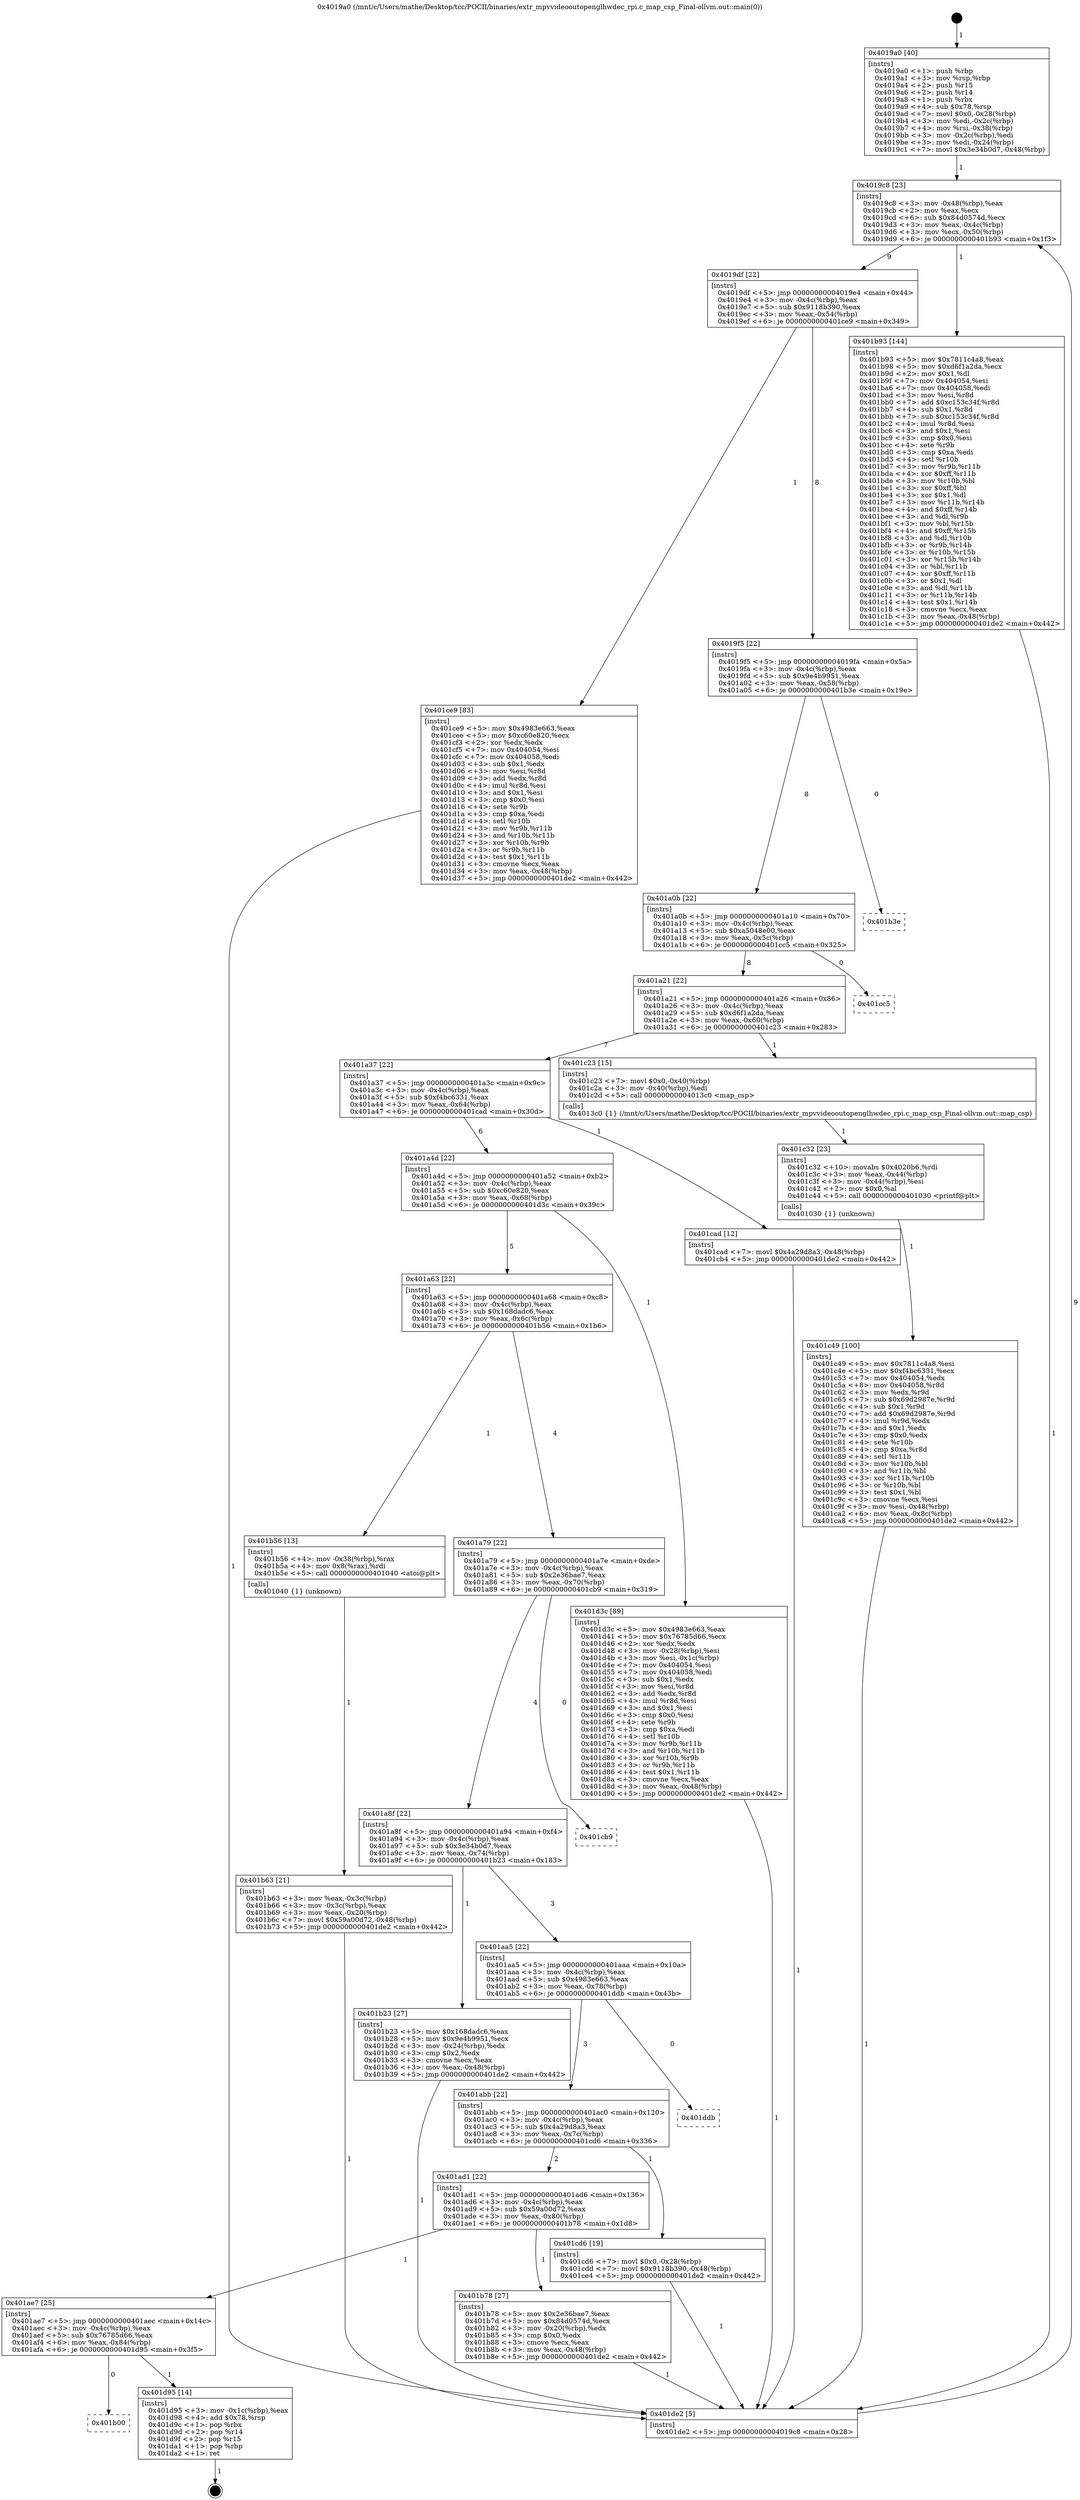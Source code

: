 digraph "0x4019a0" {
  label = "0x4019a0 (/mnt/c/Users/mathe/Desktop/tcc/POCII/binaries/extr_mpvvideooutopenglhwdec_rpi.c_map_csp_Final-ollvm.out::main(0))"
  labelloc = "t"
  node[shape=record]

  Entry [label="",width=0.3,height=0.3,shape=circle,fillcolor=black,style=filled]
  "0x4019c8" [label="{
     0x4019c8 [23]\l
     | [instrs]\l
     &nbsp;&nbsp;0x4019c8 \<+3\>: mov -0x48(%rbp),%eax\l
     &nbsp;&nbsp;0x4019cb \<+2\>: mov %eax,%ecx\l
     &nbsp;&nbsp;0x4019cd \<+6\>: sub $0x84d0574d,%ecx\l
     &nbsp;&nbsp;0x4019d3 \<+3\>: mov %eax,-0x4c(%rbp)\l
     &nbsp;&nbsp;0x4019d6 \<+3\>: mov %ecx,-0x50(%rbp)\l
     &nbsp;&nbsp;0x4019d9 \<+6\>: je 0000000000401b93 \<main+0x1f3\>\l
  }"]
  "0x401b93" [label="{
     0x401b93 [144]\l
     | [instrs]\l
     &nbsp;&nbsp;0x401b93 \<+5\>: mov $0x7811c4a8,%eax\l
     &nbsp;&nbsp;0x401b98 \<+5\>: mov $0xd6f1a2da,%ecx\l
     &nbsp;&nbsp;0x401b9d \<+2\>: mov $0x1,%dl\l
     &nbsp;&nbsp;0x401b9f \<+7\>: mov 0x404054,%esi\l
     &nbsp;&nbsp;0x401ba6 \<+7\>: mov 0x404058,%edi\l
     &nbsp;&nbsp;0x401bad \<+3\>: mov %esi,%r8d\l
     &nbsp;&nbsp;0x401bb0 \<+7\>: add $0xc153c34f,%r8d\l
     &nbsp;&nbsp;0x401bb7 \<+4\>: sub $0x1,%r8d\l
     &nbsp;&nbsp;0x401bbb \<+7\>: sub $0xc153c34f,%r8d\l
     &nbsp;&nbsp;0x401bc2 \<+4\>: imul %r8d,%esi\l
     &nbsp;&nbsp;0x401bc6 \<+3\>: and $0x1,%esi\l
     &nbsp;&nbsp;0x401bc9 \<+3\>: cmp $0x0,%esi\l
     &nbsp;&nbsp;0x401bcc \<+4\>: sete %r9b\l
     &nbsp;&nbsp;0x401bd0 \<+3\>: cmp $0xa,%edi\l
     &nbsp;&nbsp;0x401bd3 \<+4\>: setl %r10b\l
     &nbsp;&nbsp;0x401bd7 \<+3\>: mov %r9b,%r11b\l
     &nbsp;&nbsp;0x401bda \<+4\>: xor $0xff,%r11b\l
     &nbsp;&nbsp;0x401bde \<+3\>: mov %r10b,%bl\l
     &nbsp;&nbsp;0x401be1 \<+3\>: xor $0xff,%bl\l
     &nbsp;&nbsp;0x401be4 \<+3\>: xor $0x1,%dl\l
     &nbsp;&nbsp;0x401be7 \<+3\>: mov %r11b,%r14b\l
     &nbsp;&nbsp;0x401bea \<+4\>: and $0xff,%r14b\l
     &nbsp;&nbsp;0x401bee \<+3\>: and %dl,%r9b\l
     &nbsp;&nbsp;0x401bf1 \<+3\>: mov %bl,%r15b\l
     &nbsp;&nbsp;0x401bf4 \<+4\>: and $0xff,%r15b\l
     &nbsp;&nbsp;0x401bf8 \<+3\>: and %dl,%r10b\l
     &nbsp;&nbsp;0x401bfb \<+3\>: or %r9b,%r14b\l
     &nbsp;&nbsp;0x401bfe \<+3\>: or %r10b,%r15b\l
     &nbsp;&nbsp;0x401c01 \<+3\>: xor %r15b,%r14b\l
     &nbsp;&nbsp;0x401c04 \<+3\>: or %bl,%r11b\l
     &nbsp;&nbsp;0x401c07 \<+4\>: xor $0xff,%r11b\l
     &nbsp;&nbsp;0x401c0b \<+3\>: or $0x1,%dl\l
     &nbsp;&nbsp;0x401c0e \<+3\>: and %dl,%r11b\l
     &nbsp;&nbsp;0x401c11 \<+3\>: or %r11b,%r14b\l
     &nbsp;&nbsp;0x401c14 \<+4\>: test $0x1,%r14b\l
     &nbsp;&nbsp;0x401c18 \<+3\>: cmovne %ecx,%eax\l
     &nbsp;&nbsp;0x401c1b \<+3\>: mov %eax,-0x48(%rbp)\l
     &nbsp;&nbsp;0x401c1e \<+5\>: jmp 0000000000401de2 \<main+0x442\>\l
  }"]
  "0x4019df" [label="{
     0x4019df [22]\l
     | [instrs]\l
     &nbsp;&nbsp;0x4019df \<+5\>: jmp 00000000004019e4 \<main+0x44\>\l
     &nbsp;&nbsp;0x4019e4 \<+3\>: mov -0x4c(%rbp),%eax\l
     &nbsp;&nbsp;0x4019e7 \<+5\>: sub $0x9118b390,%eax\l
     &nbsp;&nbsp;0x4019ec \<+3\>: mov %eax,-0x54(%rbp)\l
     &nbsp;&nbsp;0x4019ef \<+6\>: je 0000000000401ce9 \<main+0x349\>\l
  }"]
  Exit [label="",width=0.3,height=0.3,shape=circle,fillcolor=black,style=filled,peripheries=2]
  "0x401ce9" [label="{
     0x401ce9 [83]\l
     | [instrs]\l
     &nbsp;&nbsp;0x401ce9 \<+5\>: mov $0x4983e663,%eax\l
     &nbsp;&nbsp;0x401cee \<+5\>: mov $0xc60e820,%ecx\l
     &nbsp;&nbsp;0x401cf3 \<+2\>: xor %edx,%edx\l
     &nbsp;&nbsp;0x401cf5 \<+7\>: mov 0x404054,%esi\l
     &nbsp;&nbsp;0x401cfc \<+7\>: mov 0x404058,%edi\l
     &nbsp;&nbsp;0x401d03 \<+3\>: sub $0x1,%edx\l
     &nbsp;&nbsp;0x401d06 \<+3\>: mov %esi,%r8d\l
     &nbsp;&nbsp;0x401d09 \<+3\>: add %edx,%r8d\l
     &nbsp;&nbsp;0x401d0c \<+4\>: imul %r8d,%esi\l
     &nbsp;&nbsp;0x401d10 \<+3\>: and $0x1,%esi\l
     &nbsp;&nbsp;0x401d13 \<+3\>: cmp $0x0,%esi\l
     &nbsp;&nbsp;0x401d16 \<+4\>: sete %r9b\l
     &nbsp;&nbsp;0x401d1a \<+3\>: cmp $0xa,%edi\l
     &nbsp;&nbsp;0x401d1d \<+4\>: setl %r10b\l
     &nbsp;&nbsp;0x401d21 \<+3\>: mov %r9b,%r11b\l
     &nbsp;&nbsp;0x401d24 \<+3\>: and %r10b,%r11b\l
     &nbsp;&nbsp;0x401d27 \<+3\>: xor %r10b,%r9b\l
     &nbsp;&nbsp;0x401d2a \<+3\>: or %r9b,%r11b\l
     &nbsp;&nbsp;0x401d2d \<+4\>: test $0x1,%r11b\l
     &nbsp;&nbsp;0x401d31 \<+3\>: cmovne %ecx,%eax\l
     &nbsp;&nbsp;0x401d34 \<+3\>: mov %eax,-0x48(%rbp)\l
     &nbsp;&nbsp;0x401d37 \<+5\>: jmp 0000000000401de2 \<main+0x442\>\l
  }"]
  "0x4019f5" [label="{
     0x4019f5 [22]\l
     | [instrs]\l
     &nbsp;&nbsp;0x4019f5 \<+5\>: jmp 00000000004019fa \<main+0x5a\>\l
     &nbsp;&nbsp;0x4019fa \<+3\>: mov -0x4c(%rbp),%eax\l
     &nbsp;&nbsp;0x4019fd \<+5\>: sub $0x9e4b9951,%eax\l
     &nbsp;&nbsp;0x401a02 \<+3\>: mov %eax,-0x58(%rbp)\l
     &nbsp;&nbsp;0x401a05 \<+6\>: je 0000000000401b3e \<main+0x19e\>\l
  }"]
  "0x401b00" [label="{
     0x401b00\l
  }", style=dashed]
  "0x401b3e" [label="{
     0x401b3e\l
  }", style=dashed]
  "0x401a0b" [label="{
     0x401a0b [22]\l
     | [instrs]\l
     &nbsp;&nbsp;0x401a0b \<+5\>: jmp 0000000000401a10 \<main+0x70\>\l
     &nbsp;&nbsp;0x401a10 \<+3\>: mov -0x4c(%rbp),%eax\l
     &nbsp;&nbsp;0x401a13 \<+5\>: sub $0xa5048e00,%eax\l
     &nbsp;&nbsp;0x401a18 \<+3\>: mov %eax,-0x5c(%rbp)\l
     &nbsp;&nbsp;0x401a1b \<+6\>: je 0000000000401cc5 \<main+0x325\>\l
  }"]
  "0x401d95" [label="{
     0x401d95 [14]\l
     | [instrs]\l
     &nbsp;&nbsp;0x401d95 \<+3\>: mov -0x1c(%rbp),%eax\l
     &nbsp;&nbsp;0x401d98 \<+4\>: add $0x78,%rsp\l
     &nbsp;&nbsp;0x401d9c \<+1\>: pop %rbx\l
     &nbsp;&nbsp;0x401d9d \<+2\>: pop %r14\l
     &nbsp;&nbsp;0x401d9f \<+2\>: pop %r15\l
     &nbsp;&nbsp;0x401da1 \<+1\>: pop %rbp\l
     &nbsp;&nbsp;0x401da2 \<+1\>: ret\l
  }"]
  "0x401cc5" [label="{
     0x401cc5\l
  }", style=dashed]
  "0x401a21" [label="{
     0x401a21 [22]\l
     | [instrs]\l
     &nbsp;&nbsp;0x401a21 \<+5\>: jmp 0000000000401a26 \<main+0x86\>\l
     &nbsp;&nbsp;0x401a26 \<+3\>: mov -0x4c(%rbp),%eax\l
     &nbsp;&nbsp;0x401a29 \<+5\>: sub $0xd6f1a2da,%eax\l
     &nbsp;&nbsp;0x401a2e \<+3\>: mov %eax,-0x60(%rbp)\l
     &nbsp;&nbsp;0x401a31 \<+6\>: je 0000000000401c23 \<main+0x283\>\l
  }"]
  "0x401c49" [label="{
     0x401c49 [100]\l
     | [instrs]\l
     &nbsp;&nbsp;0x401c49 \<+5\>: mov $0x7811c4a8,%esi\l
     &nbsp;&nbsp;0x401c4e \<+5\>: mov $0xf4bc6331,%ecx\l
     &nbsp;&nbsp;0x401c53 \<+7\>: mov 0x404054,%edx\l
     &nbsp;&nbsp;0x401c5a \<+8\>: mov 0x404058,%r8d\l
     &nbsp;&nbsp;0x401c62 \<+3\>: mov %edx,%r9d\l
     &nbsp;&nbsp;0x401c65 \<+7\>: sub $0x69d2987e,%r9d\l
     &nbsp;&nbsp;0x401c6c \<+4\>: sub $0x1,%r9d\l
     &nbsp;&nbsp;0x401c70 \<+7\>: add $0x69d2987e,%r9d\l
     &nbsp;&nbsp;0x401c77 \<+4\>: imul %r9d,%edx\l
     &nbsp;&nbsp;0x401c7b \<+3\>: and $0x1,%edx\l
     &nbsp;&nbsp;0x401c7e \<+3\>: cmp $0x0,%edx\l
     &nbsp;&nbsp;0x401c81 \<+4\>: sete %r10b\l
     &nbsp;&nbsp;0x401c85 \<+4\>: cmp $0xa,%r8d\l
     &nbsp;&nbsp;0x401c89 \<+4\>: setl %r11b\l
     &nbsp;&nbsp;0x401c8d \<+3\>: mov %r10b,%bl\l
     &nbsp;&nbsp;0x401c90 \<+3\>: and %r11b,%bl\l
     &nbsp;&nbsp;0x401c93 \<+3\>: xor %r11b,%r10b\l
     &nbsp;&nbsp;0x401c96 \<+3\>: or %r10b,%bl\l
     &nbsp;&nbsp;0x401c99 \<+3\>: test $0x1,%bl\l
     &nbsp;&nbsp;0x401c9c \<+3\>: cmovne %ecx,%esi\l
     &nbsp;&nbsp;0x401c9f \<+3\>: mov %esi,-0x48(%rbp)\l
     &nbsp;&nbsp;0x401ca2 \<+6\>: mov %eax,-0x8c(%rbp)\l
     &nbsp;&nbsp;0x401ca8 \<+5\>: jmp 0000000000401de2 \<main+0x442\>\l
  }"]
  "0x401c23" [label="{
     0x401c23 [15]\l
     | [instrs]\l
     &nbsp;&nbsp;0x401c23 \<+7\>: movl $0x0,-0x40(%rbp)\l
     &nbsp;&nbsp;0x401c2a \<+3\>: mov -0x40(%rbp),%edi\l
     &nbsp;&nbsp;0x401c2d \<+5\>: call 00000000004013c0 \<map_csp\>\l
     | [calls]\l
     &nbsp;&nbsp;0x4013c0 \{1\} (/mnt/c/Users/mathe/Desktop/tcc/POCII/binaries/extr_mpvvideooutopenglhwdec_rpi.c_map_csp_Final-ollvm.out::map_csp)\l
  }"]
  "0x401a37" [label="{
     0x401a37 [22]\l
     | [instrs]\l
     &nbsp;&nbsp;0x401a37 \<+5\>: jmp 0000000000401a3c \<main+0x9c\>\l
     &nbsp;&nbsp;0x401a3c \<+3\>: mov -0x4c(%rbp),%eax\l
     &nbsp;&nbsp;0x401a3f \<+5\>: sub $0xf4bc6331,%eax\l
     &nbsp;&nbsp;0x401a44 \<+3\>: mov %eax,-0x64(%rbp)\l
     &nbsp;&nbsp;0x401a47 \<+6\>: je 0000000000401cad \<main+0x30d\>\l
  }"]
  "0x401c32" [label="{
     0x401c32 [23]\l
     | [instrs]\l
     &nbsp;&nbsp;0x401c32 \<+10\>: movabs $0x4020b6,%rdi\l
     &nbsp;&nbsp;0x401c3c \<+3\>: mov %eax,-0x44(%rbp)\l
     &nbsp;&nbsp;0x401c3f \<+3\>: mov -0x44(%rbp),%esi\l
     &nbsp;&nbsp;0x401c42 \<+2\>: mov $0x0,%al\l
     &nbsp;&nbsp;0x401c44 \<+5\>: call 0000000000401030 \<printf@plt\>\l
     | [calls]\l
     &nbsp;&nbsp;0x401030 \{1\} (unknown)\l
  }"]
  "0x401cad" [label="{
     0x401cad [12]\l
     | [instrs]\l
     &nbsp;&nbsp;0x401cad \<+7\>: movl $0x4a29d8a3,-0x48(%rbp)\l
     &nbsp;&nbsp;0x401cb4 \<+5\>: jmp 0000000000401de2 \<main+0x442\>\l
  }"]
  "0x401a4d" [label="{
     0x401a4d [22]\l
     | [instrs]\l
     &nbsp;&nbsp;0x401a4d \<+5\>: jmp 0000000000401a52 \<main+0xb2\>\l
     &nbsp;&nbsp;0x401a52 \<+3\>: mov -0x4c(%rbp),%eax\l
     &nbsp;&nbsp;0x401a55 \<+5\>: sub $0xc60e820,%eax\l
     &nbsp;&nbsp;0x401a5a \<+3\>: mov %eax,-0x68(%rbp)\l
     &nbsp;&nbsp;0x401a5d \<+6\>: je 0000000000401d3c \<main+0x39c\>\l
  }"]
  "0x401ae7" [label="{
     0x401ae7 [25]\l
     | [instrs]\l
     &nbsp;&nbsp;0x401ae7 \<+5\>: jmp 0000000000401aec \<main+0x14c\>\l
     &nbsp;&nbsp;0x401aec \<+3\>: mov -0x4c(%rbp),%eax\l
     &nbsp;&nbsp;0x401aef \<+5\>: sub $0x76785d66,%eax\l
     &nbsp;&nbsp;0x401af4 \<+6\>: mov %eax,-0x84(%rbp)\l
     &nbsp;&nbsp;0x401afa \<+6\>: je 0000000000401d95 \<main+0x3f5\>\l
  }"]
  "0x401d3c" [label="{
     0x401d3c [89]\l
     | [instrs]\l
     &nbsp;&nbsp;0x401d3c \<+5\>: mov $0x4983e663,%eax\l
     &nbsp;&nbsp;0x401d41 \<+5\>: mov $0x76785d66,%ecx\l
     &nbsp;&nbsp;0x401d46 \<+2\>: xor %edx,%edx\l
     &nbsp;&nbsp;0x401d48 \<+3\>: mov -0x28(%rbp),%esi\l
     &nbsp;&nbsp;0x401d4b \<+3\>: mov %esi,-0x1c(%rbp)\l
     &nbsp;&nbsp;0x401d4e \<+7\>: mov 0x404054,%esi\l
     &nbsp;&nbsp;0x401d55 \<+7\>: mov 0x404058,%edi\l
     &nbsp;&nbsp;0x401d5c \<+3\>: sub $0x1,%edx\l
     &nbsp;&nbsp;0x401d5f \<+3\>: mov %esi,%r8d\l
     &nbsp;&nbsp;0x401d62 \<+3\>: add %edx,%r8d\l
     &nbsp;&nbsp;0x401d65 \<+4\>: imul %r8d,%esi\l
     &nbsp;&nbsp;0x401d69 \<+3\>: and $0x1,%esi\l
     &nbsp;&nbsp;0x401d6c \<+3\>: cmp $0x0,%esi\l
     &nbsp;&nbsp;0x401d6f \<+4\>: sete %r9b\l
     &nbsp;&nbsp;0x401d73 \<+3\>: cmp $0xa,%edi\l
     &nbsp;&nbsp;0x401d76 \<+4\>: setl %r10b\l
     &nbsp;&nbsp;0x401d7a \<+3\>: mov %r9b,%r11b\l
     &nbsp;&nbsp;0x401d7d \<+3\>: and %r10b,%r11b\l
     &nbsp;&nbsp;0x401d80 \<+3\>: xor %r10b,%r9b\l
     &nbsp;&nbsp;0x401d83 \<+3\>: or %r9b,%r11b\l
     &nbsp;&nbsp;0x401d86 \<+4\>: test $0x1,%r11b\l
     &nbsp;&nbsp;0x401d8a \<+3\>: cmovne %ecx,%eax\l
     &nbsp;&nbsp;0x401d8d \<+3\>: mov %eax,-0x48(%rbp)\l
     &nbsp;&nbsp;0x401d90 \<+5\>: jmp 0000000000401de2 \<main+0x442\>\l
  }"]
  "0x401a63" [label="{
     0x401a63 [22]\l
     | [instrs]\l
     &nbsp;&nbsp;0x401a63 \<+5\>: jmp 0000000000401a68 \<main+0xc8\>\l
     &nbsp;&nbsp;0x401a68 \<+3\>: mov -0x4c(%rbp),%eax\l
     &nbsp;&nbsp;0x401a6b \<+5\>: sub $0x168dadc6,%eax\l
     &nbsp;&nbsp;0x401a70 \<+3\>: mov %eax,-0x6c(%rbp)\l
     &nbsp;&nbsp;0x401a73 \<+6\>: je 0000000000401b56 \<main+0x1b6\>\l
  }"]
  "0x401b78" [label="{
     0x401b78 [27]\l
     | [instrs]\l
     &nbsp;&nbsp;0x401b78 \<+5\>: mov $0x2e36bae7,%eax\l
     &nbsp;&nbsp;0x401b7d \<+5\>: mov $0x84d0574d,%ecx\l
     &nbsp;&nbsp;0x401b82 \<+3\>: mov -0x20(%rbp),%edx\l
     &nbsp;&nbsp;0x401b85 \<+3\>: cmp $0x0,%edx\l
     &nbsp;&nbsp;0x401b88 \<+3\>: cmove %ecx,%eax\l
     &nbsp;&nbsp;0x401b8b \<+3\>: mov %eax,-0x48(%rbp)\l
     &nbsp;&nbsp;0x401b8e \<+5\>: jmp 0000000000401de2 \<main+0x442\>\l
  }"]
  "0x401b56" [label="{
     0x401b56 [13]\l
     | [instrs]\l
     &nbsp;&nbsp;0x401b56 \<+4\>: mov -0x38(%rbp),%rax\l
     &nbsp;&nbsp;0x401b5a \<+4\>: mov 0x8(%rax),%rdi\l
     &nbsp;&nbsp;0x401b5e \<+5\>: call 0000000000401040 \<atoi@plt\>\l
     | [calls]\l
     &nbsp;&nbsp;0x401040 \{1\} (unknown)\l
  }"]
  "0x401a79" [label="{
     0x401a79 [22]\l
     | [instrs]\l
     &nbsp;&nbsp;0x401a79 \<+5\>: jmp 0000000000401a7e \<main+0xde\>\l
     &nbsp;&nbsp;0x401a7e \<+3\>: mov -0x4c(%rbp),%eax\l
     &nbsp;&nbsp;0x401a81 \<+5\>: sub $0x2e36bae7,%eax\l
     &nbsp;&nbsp;0x401a86 \<+3\>: mov %eax,-0x70(%rbp)\l
     &nbsp;&nbsp;0x401a89 \<+6\>: je 0000000000401cb9 \<main+0x319\>\l
  }"]
  "0x401ad1" [label="{
     0x401ad1 [22]\l
     | [instrs]\l
     &nbsp;&nbsp;0x401ad1 \<+5\>: jmp 0000000000401ad6 \<main+0x136\>\l
     &nbsp;&nbsp;0x401ad6 \<+3\>: mov -0x4c(%rbp),%eax\l
     &nbsp;&nbsp;0x401ad9 \<+5\>: sub $0x59a00d72,%eax\l
     &nbsp;&nbsp;0x401ade \<+3\>: mov %eax,-0x80(%rbp)\l
     &nbsp;&nbsp;0x401ae1 \<+6\>: je 0000000000401b78 \<main+0x1d8\>\l
  }"]
  "0x401cb9" [label="{
     0x401cb9\l
  }", style=dashed]
  "0x401a8f" [label="{
     0x401a8f [22]\l
     | [instrs]\l
     &nbsp;&nbsp;0x401a8f \<+5\>: jmp 0000000000401a94 \<main+0xf4\>\l
     &nbsp;&nbsp;0x401a94 \<+3\>: mov -0x4c(%rbp),%eax\l
     &nbsp;&nbsp;0x401a97 \<+5\>: sub $0x3e34b0d7,%eax\l
     &nbsp;&nbsp;0x401a9c \<+3\>: mov %eax,-0x74(%rbp)\l
     &nbsp;&nbsp;0x401a9f \<+6\>: je 0000000000401b23 \<main+0x183\>\l
  }"]
  "0x401cd6" [label="{
     0x401cd6 [19]\l
     | [instrs]\l
     &nbsp;&nbsp;0x401cd6 \<+7\>: movl $0x0,-0x28(%rbp)\l
     &nbsp;&nbsp;0x401cdd \<+7\>: movl $0x9118b390,-0x48(%rbp)\l
     &nbsp;&nbsp;0x401ce4 \<+5\>: jmp 0000000000401de2 \<main+0x442\>\l
  }"]
  "0x401b23" [label="{
     0x401b23 [27]\l
     | [instrs]\l
     &nbsp;&nbsp;0x401b23 \<+5\>: mov $0x168dadc6,%eax\l
     &nbsp;&nbsp;0x401b28 \<+5\>: mov $0x9e4b9951,%ecx\l
     &nbsp;&nbsp;0x401b2d \<+3\>: mov -0x24(%rbp),%edx\l
     &nbsp;&nbsp;0x401b30 \<+3\>: cmp $0x2,%edx\l
     &nbsp;&nbsp;0x401b33 \<+3\>: cmovne %ecx,%eax\l
     &nbsp;&nbsp;0x401b36 \<+3\>: mov %eax,-0x48(%rbp)\l
     &nbsp;&nbsp;0x401b39 \<+5\>: jmp 0000000000401de2 \<main+0x442\>\l
  }"]
  "0x401aa5" [label="{
     0x401aa5 [22]\l
     | [instrs]\l
     &nbsp;&nbsp;0x401aa5 \<+5\>: jmp 0000000000401aaa \<main+0x10a\>\l
     &nbsp;&nbsp;0x401aaa \<+3\>: mov -0x4c(%rbp),%eax\l
     &nbsp;&nbsp;0x401aad \<+5\>: sub $0x4983e663,%eax\l
     &nbsp;&nbsp;0x401ab2 \<+3\>: mov %eax,-0x78(%rbp)\l
     &nbsp;&nbsp;0x401ab5 \<+6\>: je 0000000000401ddb \<main+0x43b\>\l
  }"]
  "0x401de2" [label="{
     0x401de2 [5]\l
     | [instrs]\l
     &nbsp;&nbsp;0x401de2 \<+5\>: jmp 00000000004019c8 \<main+0x28\>\l
  }"]
  "0x4019a0" [label="{
     0x4019a0 [40]\l
     | [instrs]\l
     &nbsp;&nbsp;0x4019a0 \<+1\>: push %rbp\l
     &nbsp;&nbsp;0x4019a1 \<+3\>: mov %rsp,%rbp\l
     &nbsp;&nbsp;0x4019a4 \<+2\>: push %r15\l
     &nbsp;&nbsp;0x4019a6 \<+2\>: push %r14\l
     &nbsp;&nbsp;0x4019a8 \<+1\>: push %rbx\l
     &nbsp;&nbsp;0x4019a9 \<+4\>: sub $0x78,%rsp\l
     &nbsp;&nbsp;0x4019ad \<+7\>: movl $0x0,-0x28(%rbp)\l
     &nbsp;&nbsp;0x4019b4 \<+3\>: mov %edi,-0x2c(%rbp)\l
     &nbsp;&nbsp;0x4019b7 \<+4\>: mov %rsi,-0x38(%rbp)\l
     &nbsp;&nbsp;0x4019bb \<+3\>: mov -0x2c(%rbp),%edi\l
     &nbsp;&nbsp;0x4019be \<+3\>: mov %edi,-0x24(%rbp)\l
     &nbsp;&nbsp;0x4019c1 \<+7\>: movl $0x3e34b0d7,-0x48(%rbp)\l
  }"]
  "0x401b63" [label="{
     0x401b63 [21]\l
     | [instrs]\l
     &nbsp;&nbsp;0x401b63 \<+3\>: mov %eax,-0x3c(%rbp)\l
     &nbsp;&nbsp;0x401b66 \<+3\>: mov -0x3c(%rbp),%eax\l
     &nbsp;&nbsp;0x401b69 \<+3\>: mov %eax,-0x20(%rbp)\l
     &nbsp;&nbsp;0x401b6c \<+7\>: movl $0x59a00d72,-0x48(%rbp)\l
     &nbsp;&nbsp;0x401b73 \<+5\>: jmp 0000000000401de2 \<main+0x442\>\l
  }"]
  "0x401abb" [label="{
     0x401abb [22]\l
     | [instrs]\l
     &nbsp;&nbsp;0x401abb \<+5\>: jmp 0000000000401ac0 \<main+0x120\>\l
     &nbsp;&nbsp;0x401ac0 \<+3\>: mov -0x4c(%rbp),%eax\l
     &nbsp;&nbsp;0x401ac3 \<+5\>: sub $0x4a29d8a3,%eax\l
     &nbsp;&nbsp;0x401ac8 \<+3\>: mov %eax,-0x7c(%rbp)\l
     &nbsp;&nbsp;0x401acb \<+6\>: je 0000000000401cd6 \<main+0x336\>\l
  }"]
  "0x401ddb" [label="{
     0x401ddb\l
  }", style=dashed]
  Entry -> "0x4019a0" [label=" 1"]
  "0x4019c8" -> "0x401b93" [label=" 1"]
  "0x4019c8" -> "0x4019df" [label=" 9"]
  "0x401d95" -> Exit [label=" 1"]
  "0x4019df" -> "0x401ce9" [label=" 1"]
  "0x4019df" -> "0x4019f5" [label=" 8"]
  "0x401ae7" -> "0x401b00" [label=" 0"]
  "0x4019f5" -> "0x401b3e" [label=" 0"]
  "0x4019f5" -> "0x401a0b" [label=" 8"]
  "0x401ae7" -> "0x401d95" [label=" 1"]
  "0x401a0b" -> "0x401cc5" [label=" 0"]
  "0x401a0b" -> "0x401a21" [label=" 8"]
  "0x401d3c" -> "0x401de2" [label=" 1"]
  "0x401a21" -> "0x401c23" [label=" 1"]
  "0x401a21" -> "0x401a37" [label=" 7"]
  "0x401ce9" -> "0x401de2" [label=" 1"]
  "0x401a37" -> "0x401cad" [label=" 1"]
  "0x401a37" -> "0x401a4d" [label=" 6"]
  "0x401cd6" -> "0x401de2" [label=" 1"]
  "0x401a4d" -> "0x401d3c" [label=" 1"]
  "0x401a4d" -> "0x401a63" [label=" 5"]
  "0x401cad" -> "0x401de2" [label=" 1"]
  "0x401a63" -> "0x401b56" [label=" 1"]
  "0x401a63" -> "0x401a79" [label=" 4"]
  "0x401c49" -> "0x401de2" [label=" 1"]
  "0x401a79" -> "0x401cb9" [label=" 0"]
  "0x401a79" -> "0x401a8f" [label=" 4"]
  "0x401c23" -> "0x401c32" [label=" 1"]
  "0x401a8f" -> "0x401b23" [label=" 1"]
  "0x401a8f" -> "0x401aa5" [label=" 3"]
  "0x401b23" -> "0x401de2" [label=" 1"]
  "0x4019a0" -> "0x4019c8" [label=" 1"]
  "0x401de2" -> "0x4019c8" [label=" 9"]
  "0x401b56" -> "0x401b63" [label=" 1"]
  "0x401b63" -> "0x401de2" [label=" 1"]
  "0x401b93" -> "0x401de2" [label=" 1"]
  "0x401aa5" -> "0x401ddb" [label=" 0"]
  "0x401aa5" -> "0x401abb" [label=" 3"]
  "0x401b78" -> "0x401de2" [label=" 1"]
  "0x401abb" -> "0x401cd6" [label=" 1"]
  "0x401abb" -> "0x401ad1" [label=" 2"]
  "0x401c32" -> "0x401c49" [label=" 1"]
  "0x401ad1" -> "0x401b78" [label=" 1"]
  "0x401ad1" -> "0x401ae7" [label=" 1"]
}

